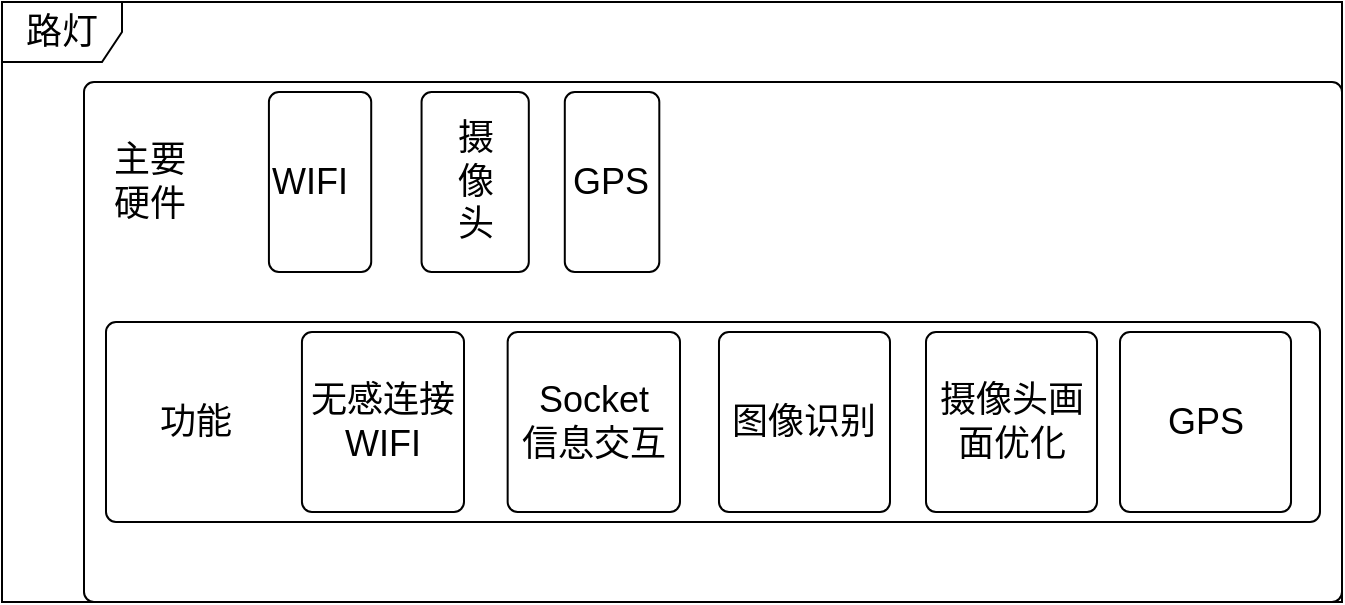 <mxfile version="15.5.8" type="github">
  <diagram id="2jQOsYJmNNE00CzkZMO8" name="Page-1">
    <mxGraphModel dx="1422" dy="766" grid="1" gridSize="10" guides="1" tooltips="1" connect="1" arrows="1" fold="1" page="1" pageScale="1" pageWidth="827" pageHeight="1169" math="0" shadow="0">
      <root>
        <mxCell id="0" />
        <mxCell id="1" parent="0" />
        <mxCell id="B2WD6lWIS3AJ2mOz9PQR-16" value="" style="rounded=1;absoluteArcSize=1;html=1;arcSize=10;fontSize=18;align=left;" parent="1" vertex="1">
          <mxGeometry x="102" y="160" width="629" height="260" as="geometry" />
        </mxCell>
        <mxCell id="B2WD6lWIS3AJ2mOz9PQR-17" value="主要&lt;br&gt;硬件" style="html=1;shape=mxgraph.er.anchor;whiteSpace=wrap;fontSize=18;align=left;" parent="B2WD6lWIS3AJ2mOz9PQR-16" vertex="1">
          <mxGeometry x="13.07" width="62.731" height="100" as="geometry" />
        </mxCell>
        <mxCell id="B2WD6lWIS3AJ2mOz9PQR-18" value="WIFI" style="rounded=1;absoluteArcSize=1;html=1;arcSize=10;whiteSpace=wrap;points=[];strokeColor=inherit;fillColor=inherit;fontSize=18;align=left;" parent="B2WD6lWIS3AJ2mOz9PQR-16" vertex="1">
          <mxGeometry x="92.458" y="5" width="51.144" height="90" as="geometry" />
        </mxCell>
        <mxCell id="B2WD6lWIS3AJ2mOz9PQR-19" value="摄&lt;br&gt;像&lt;br&gt;头" style="rounded=1;absoluteArcSize=1;html=1;arcSize=10;whiteSpace=wrap;points=[];strokeColor=inherit;fillColor=inherit;fontSize=18;align=center;" parent="B2WD6lWIS3AJ2mOz9PQR-16" vertex="1">
          <mxGeometry x="168.779" y="5" width="53.624" height="90" as="geometry" />
        </mxCell>
        <mxCell id="Rbbb4QeuHoUtCpQNGh-R-1" value="GPS" style="rounded=1;absoluteArcSize=1;html=1;arcSize=10;whiteSpace=wrap;points=[];strokeColor=inherit;fillColor=inherit;fontSize=18;align=center;" vertex="1" parent="B2WD6lWIS3AJ2mOz9PQR-16">
          <mxGeometry x="240.398" y="5" width="47.257" height="90" as="geometry" />
        </mxCell>
        <mxCell id="B2WD6lWIS3AJ2mOz9PQR-46" value="&lt;font style=&quot;font-size: 18px&quot;&gt;路灯&lt;/font&gt;" style="shape=umlFrame;whiteSpace=wrap;html=1;fontSize=18;align=center;" parent="B2WD6lWIS3AJ2mOz9PQR-16" vertex="1">
          <mxGeometry x="-41" y="-40" width="670" height="300" as="geometry" />
        </mxCell>
        <mxCell id="B2WD6lWIS3AJ2mOz9PQR-20" value="" style="rounded=1;absoluteArcSize=1;html=1;arcSize=10;fontSize=18;align=center;" parent="1" vertex="1">
          <mxGeometry x="113" y="280" width="607" height="100" as="geometry" />
        </mxCell>
        <mxCell id="B2WD6lWIS3AJ2mOz9PQR-21" value="功能" style="html=1;shape=mxgraph.er.anchor;whiteSpace=wrap;fontSize=18;align=center;" parent="B2WD6lWIS3AJ2mOz9PQR-20" vertex="1">
          <mxGeometry width="90" height="100" as="geometry" />
        </mxCell>
        <mxCell id="B2WD6lWIS3AJ2mOz9PQR-22" value="无感连接&lt;br&gt;WIFI" style="rounded=1;absoluteArcSize=1;html=1;arcSize=10;whiteSpace=wrap;points=[];strokeColor=inherit;fillColor=inherit;fontSize=18;align=center;" parent="B2WD6lWIS3AJ2mOz9PQR-20" vertex="1">
          <mxGeometry x="97.97" y="5" width="81.03" height="90" as="geometry" />
        </mxCell>
        <mxCell id="B2WD6lWIS3AJ2mOz9PQR-26" value="Socket&lt;br&gt;信息交互" style="rounded=1;absoluteArcSize=1;html=1;arcSize=10;whiteSpace=wrap;points=[];strokeColor=inherit;fillColor=inherit;fontSize=18;align=center;" parent="B2WD6lWIS3AJ2mOz9PQR-20" vertex="1">
          <mxGeometry x="200.83" y="5" width="86.17" height="90" as="geometry" />
        </mxCell>
        <mxCell id="B2WD6lWIS3AJ2mOz9PQR-27" value="图像识别" style="rounded=1;absoluteArcSize=1;html=1;arcSize=10;whiteSpace=wrap;points=[];strokeColor=inherit;fillColor=inherit;fontSize=18;align=center;" parent="B2WD6lWIS3AJ2mOz9PQR-20" vertex="1">
          <mxGeometry x="306.49" y="5" width="85.51" height="90" as="geometry" />
        </mxCell>
        <mxCell id="Rbbb4QeuHoUtCpQNGh-R-3" value="摄像头画面优化" style="rounded=1;absoluteArcSize=1;html=1;arcSize=10;whiteSpace=wrap;points=[];strokeColor=inherit;fillColor=inherit;fontSize=18;align=center;" vertex="1" parent="B2WD6lWIS3AJ2mOz9PQR-20">
          <mxGeometry x="410" y="5" width="85.51" height="90" as="geometry" />
        </mxCell>
        <mxCell id="Rbbb4QeuHoUtCpQNGh-R-5" value="GPS" style="rounded=1;absoluteArcSize=1;html=1;arcSize=10;whiteSpace=wrap;points=[];strokeColor=inherit;fillColor=inherit;fontSize=18;align=center;" vertex="1" parent="B2WD6lWIS3AJ2mOz9PQR-20">
          <mxGeometry x="507" y="5" width="85.51" height="90" as="geometry" />
        </mxCell>
      </root>
    </mxGraphModel>
  </diagram>
</mxfile>
